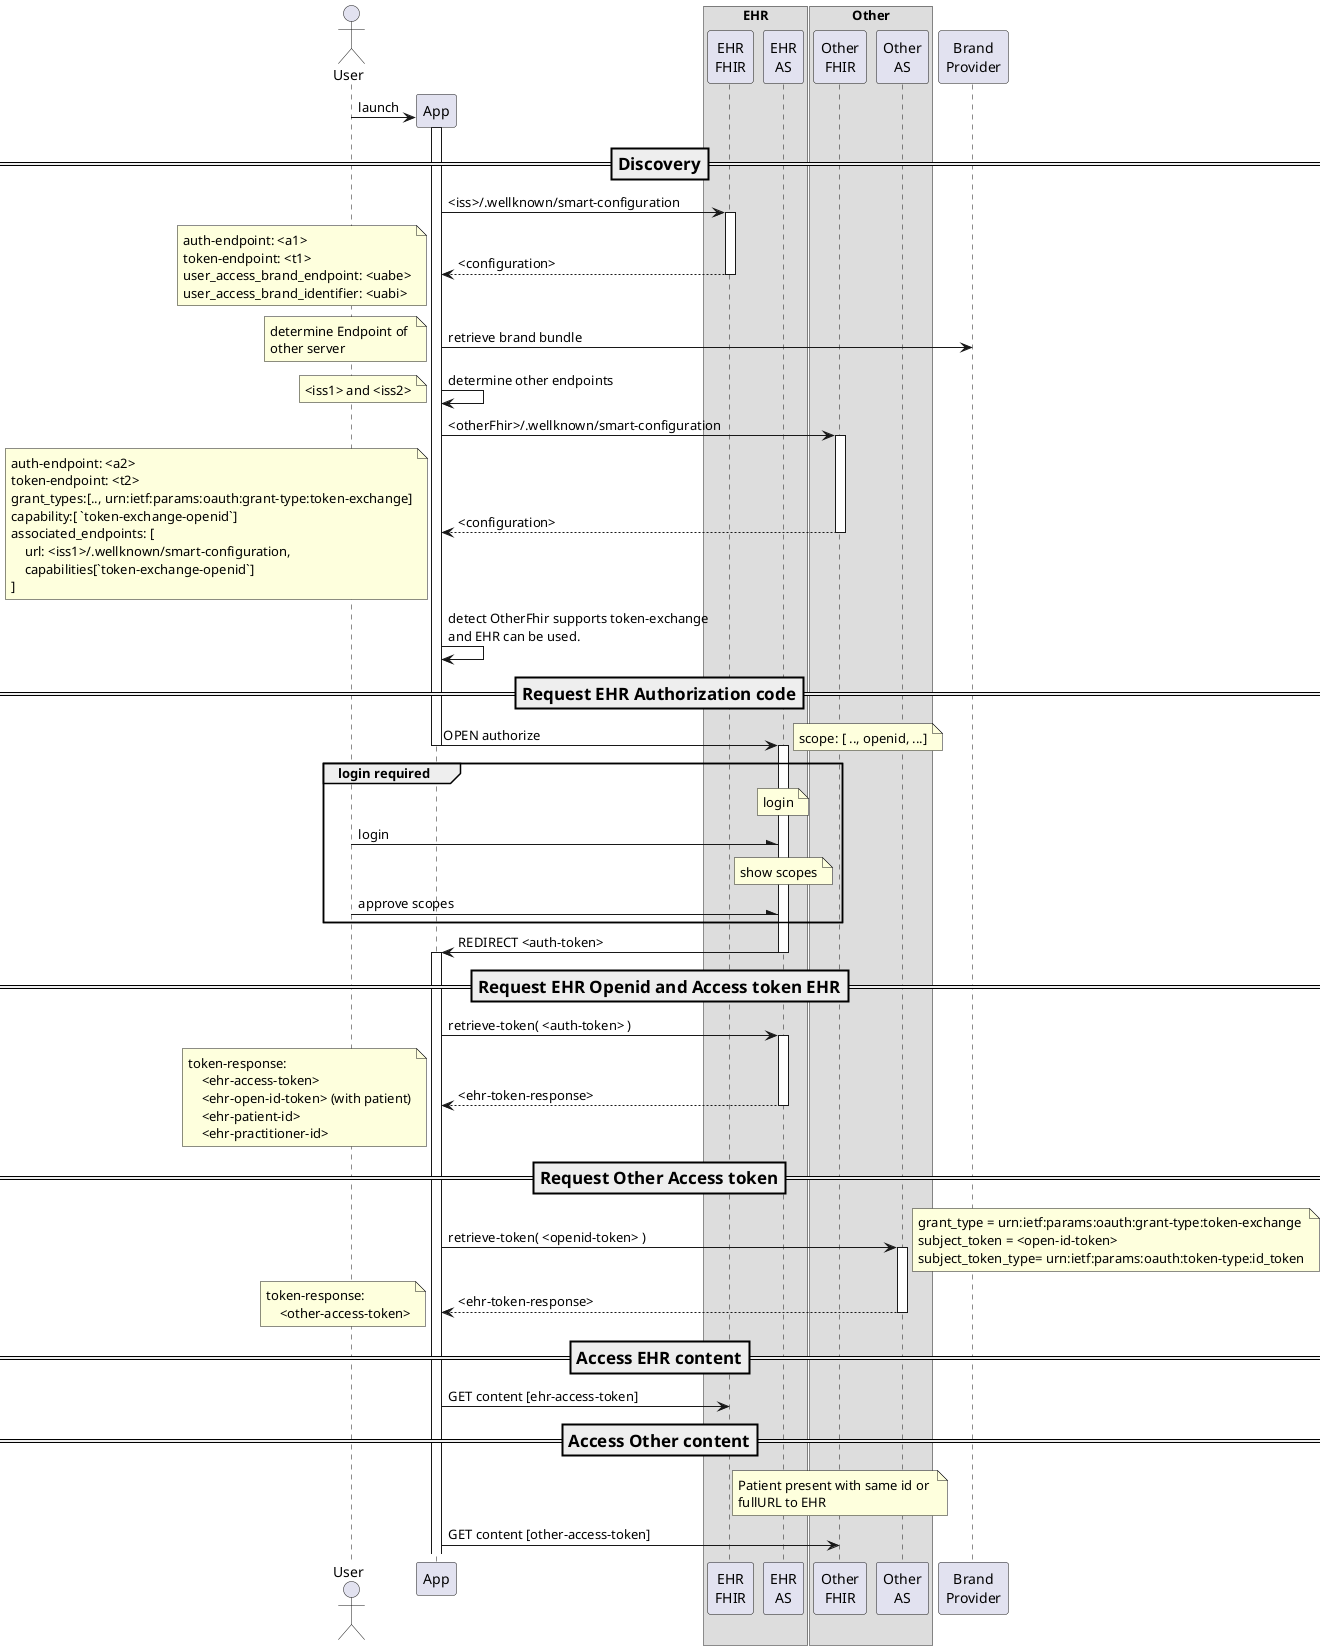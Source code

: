 @startuml

actor User
participant "App" as App
box EHR
    participant  "EHR\nFHIR" as EhrFHIR
    participant  "EHR\nAS" as EhrAS
end box
box Other
    participant  "Other\nFHIR" as OtherFHIR
    participant  "Other\nAS" as OtherAS
end box
participant  "Brand\nProvider" as BrandProvider

create App
User -> App: launch
activate App

=== Discovery ==
App -> EhrFHIR ++: <iss>/.wellknown/smart-configuration
App <-- EhrFHIR --: <configuration>
note left
    auth-endpoint: <a1>
    token-endpoint: <t1>
    user_access_brand_endpoint: <uabe>
    user_access_brand_identifier: <uabi>
end note
App -> BrandProvider: retrieve brand bundle
note left 
    determine Endpoint of 
    other server
end note
App -> App: determine other endpoints
note left: <iss1> and <iss2>
App -> OtherFHIR ++: <otherFhir>/.wellknown/smart-configuration
App <-- OtherFHIR --: <configuration>
note left
    auth-endpoint: <a2>
    token-endpoint: <t2>
    grant_types:[.., urn:ietf:params:oauth:grant-type:token-exchange]
    capability:[ `token-exchange-openid`]
    associated_endpoints: [ 
        url: <iss1>/.wellknown/smart-configuration, 
        capabilities[`token-exchange-openid`]
    ]
end note
App -> App: detect OtherFhir supports token-exchange\nand EHR can be used.

=== Request EHR Authorization code ==
EhrAS <- App --: OPEN authorize
    note right: scope: [ .., openid, ...]
    activate EhrAS
    group login required
        note over EhrAS: login
        User -\ EhrAS: login
    
        note over EhrAS: show scopes
        User -\ EhrAS: approve scopes
end
App <- EhrAS --: REDIRECT <auth-token>
activate App

=== Request EHR Openid and Access token EHR ==
App -> EhrAS ++: retrieve-token( <auth-token> )
App <-- EhrAS --: <ehr-token-response>
note left
    token-response:
        <ehr-access-token>
        <ehr-open-id-token> (with patient)
        <ehr-patient-id>
        <ehr-practitioner-id>
end note

=== Request Other Access token ==
App -> OtherAS ++: retrieve-token( <openid-token> )
note right
    grant_type = urn:ietf:params:oauth:grant-type:token-exchange
    subject_token = <open-id-token>
    subject_token_type= urn:ietf:params:oauth:token-type:id_token
end note
App <-- OtherAS --: <ehr-token-response>
note left
    token-response:
        <other-access-token>
end note

=== Access EHR content ==
App -> EhrFHIR: GET content [ehr-access-token]

=== Access Other content ==
note over OtherFHIR
    Patient present with same id or 
    fullURL to EHR
end note
App -> OtherFHIR: GET content [other-access-token]

@enduml